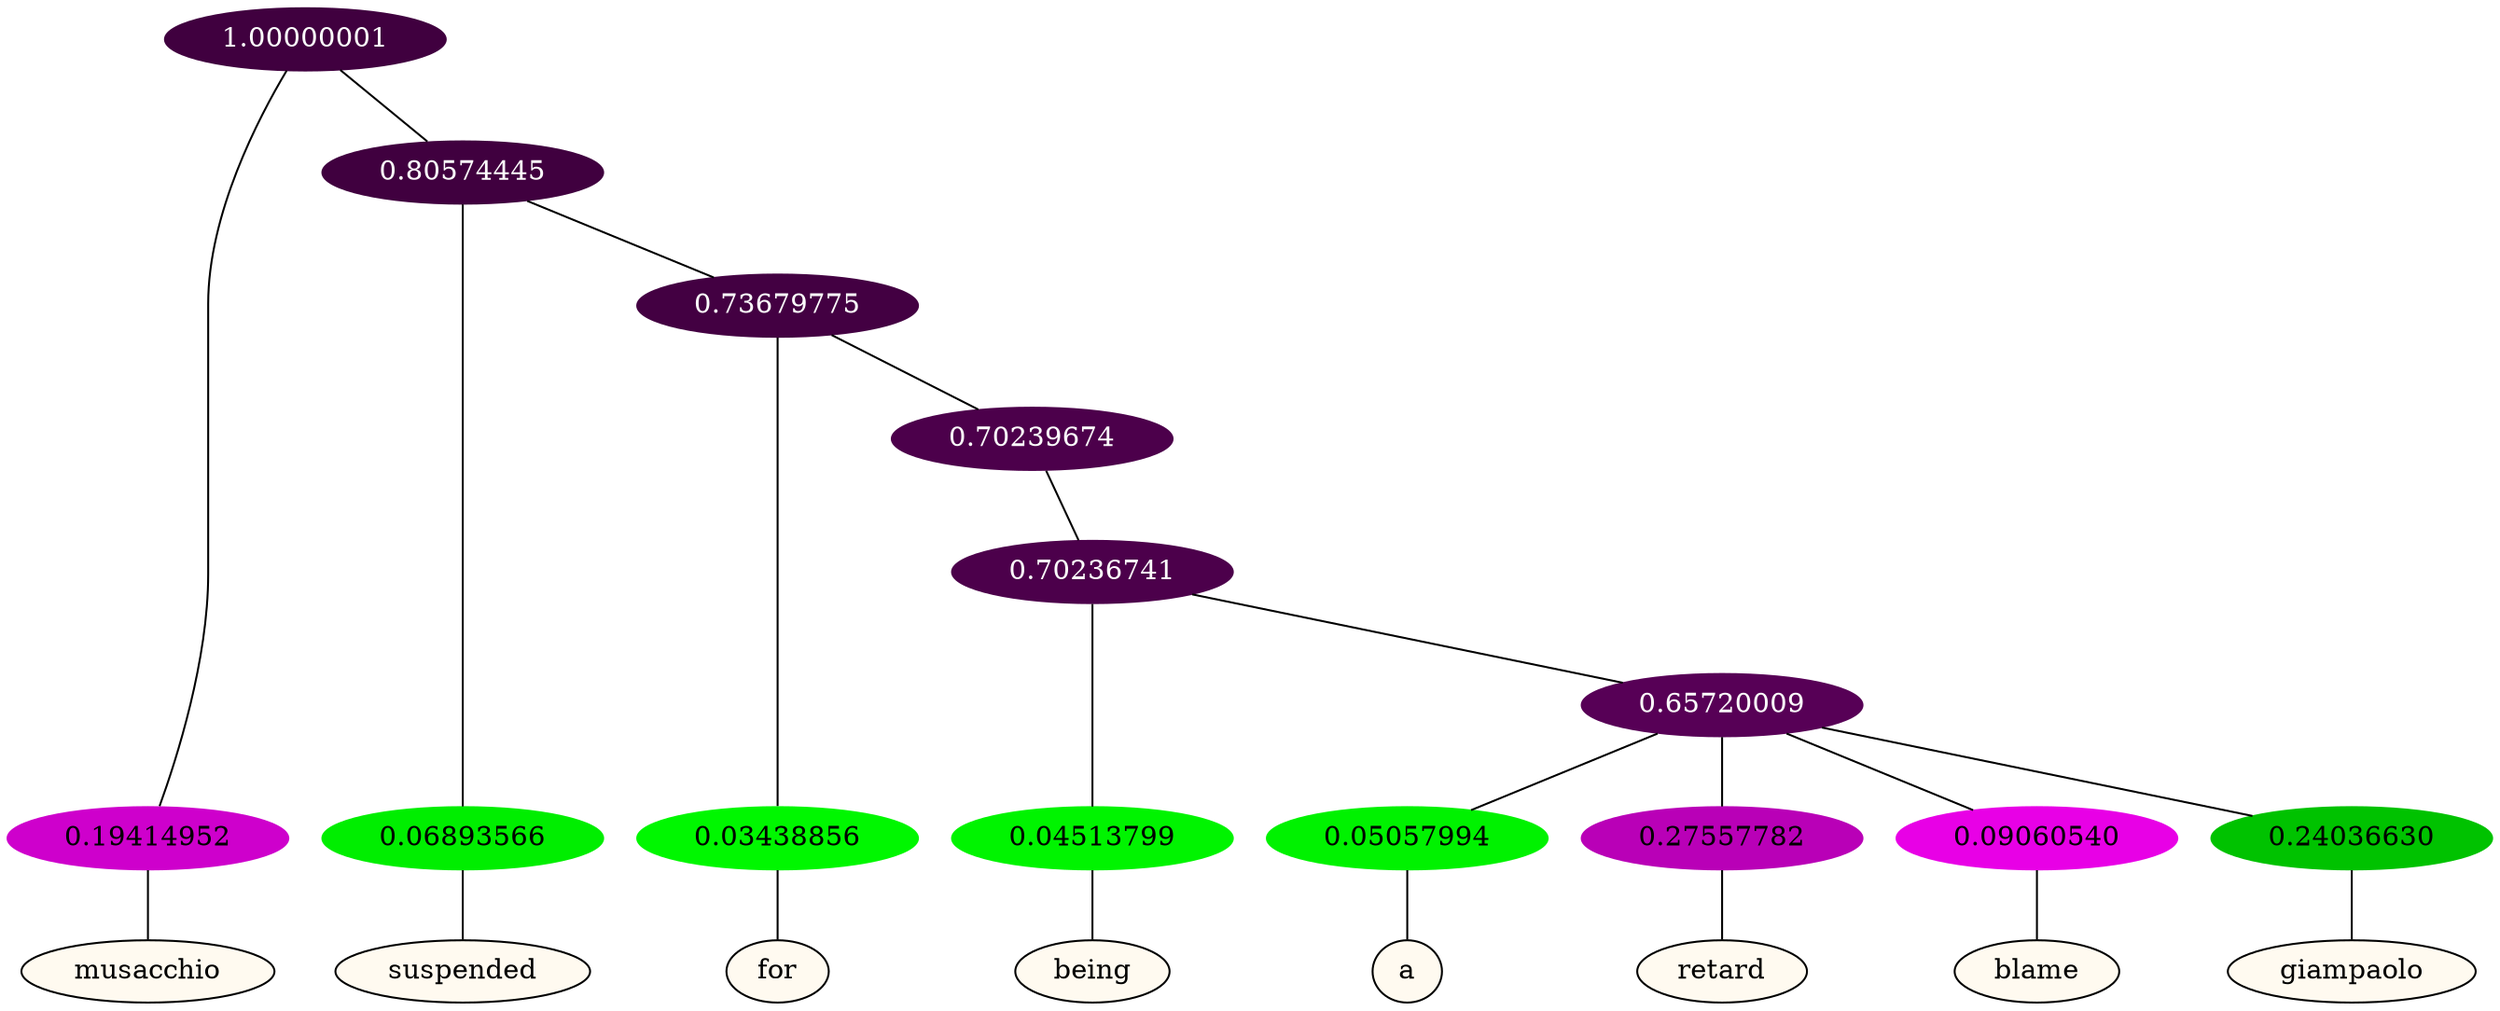graph {
	node [format=png height=0.15 nodesep=0.001 ordering=out overlap=prism overlap_scaling=0.01 ranksep=0.001 ratio=0.2 style=filled width=0.15]
	{
		rank=same
		a_w_1 [label=musacchio color=black fillcolor=floralwhite style="filled,solid"]
		a_w_3 [label=suspended color=black fillcolor=floralwhite style="filled,solid"]
		a_w_5 [label=for color=black fillcolor=floralwhite style="filled,solid"]
		a_w_8 [label=being color=black fillcolor=floralwhite style="filled,solid"]
		a_w_10 [label=a color=black fillcolor=floralwhite style="filled,solid"]
		a_w_11 [label=retard color=black fillcolor=floralwhite style="filled,solid"]
		a_w_12 [label=blame color=black fillcolor=floralwhite style="filled,solid"]
		a_w_13 [label=giampaolo color=black fillcolor=floralwhite style="filled,solid"]
	}
	a_n_1 -- a_w_1
	a_n_3 -- a_w_3
	a_n_5 -- a_w_5
	a_n_8 -- a_w_8
	a_n_10 -- a_w_10
	a_n_11 -- a_w_11
	a_n_12 -- a_w_12
	a_n_13 -- a_w_13
	{
		rank=same
		a_n_1 [label=0.19414952 color="0.835 1.000 0.806" fontcolor=black]
		a_n_3 [label=0.06893566 color="0.334 1.000 0.931" fontcolor=black]
		a_n_5 [label=0.03438856 color="0.334 1.000 0.966" fontcolor=black]
		a_n_8 [label=0.04513799 color="0.334 1.000 0.955" fontcolor=black]
		a_n_10 [label=0.05057994 color="0.334 1.000 0.949" fontcolor=black]
		a_n_11 [label=0.27557782 color="0.835 1.000 0.724" fontcolor=black]
		a_n_12 [label=0.09060540 color="0.835 1.000 0.909" fontcolor=black]
		a_n_13 [label=0.24036630 color="0.334 1.000 0.760" fontcolor=black]
	}
	a_n_0 [label=1.00000001 color="0.835 1.000 0.250" fontcolor=grey99]
	a_n_0 -- a_n_1
	a_n_2 [label=0.80574445 color="0.835 1.000 0.250" fontcolor=grey99]
	a_n_0 -- a_n_2
	a_n_2 -- a_n_3
	a_n_4 [label=0.73679775 color="0.835 1.000 0.263" fontcolor=grey99]
	a_n_2 -- a_n_4
	a_n_4 -- a_n_5
	a_n_6 [label=0.70239674 color="0.835 1.000 0.298" fontcolor=grey99]
	a_n_4 -- a_n_6
	a_n_7 [label=0.70236741 color="0.835 1.000 0.298" fontcolor=grey99]
	a_n_6 -- a_n_7
	a_n_7 -- a_n_8
	a_n_9 [label=0.65720009 color="0.835 1.000 0.343" fontcolor=grey99]
	a_n_7 -- a_n_9
	a_n_9 -- a_n_10
	a_n_9 -- a_n_11
	a_n_9 -- a_n_12
	a_n_9 -- a_n_13
}
